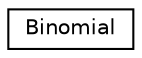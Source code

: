 digraph "Graphical Class Hierarchy"
{
  edge [fontname="Helvetica",fontsize="10",labelfontname="Helvetica",labelfontsize="10"];
  node [fontname="Helvetica",fontsize="10",shape=record];
  rankdir="LR";
  Node1 [label="Binomial",height=0.2,width=0.4,color="black", fillcolor="white", style="filled",URL="$classBinomial.html"];
}
